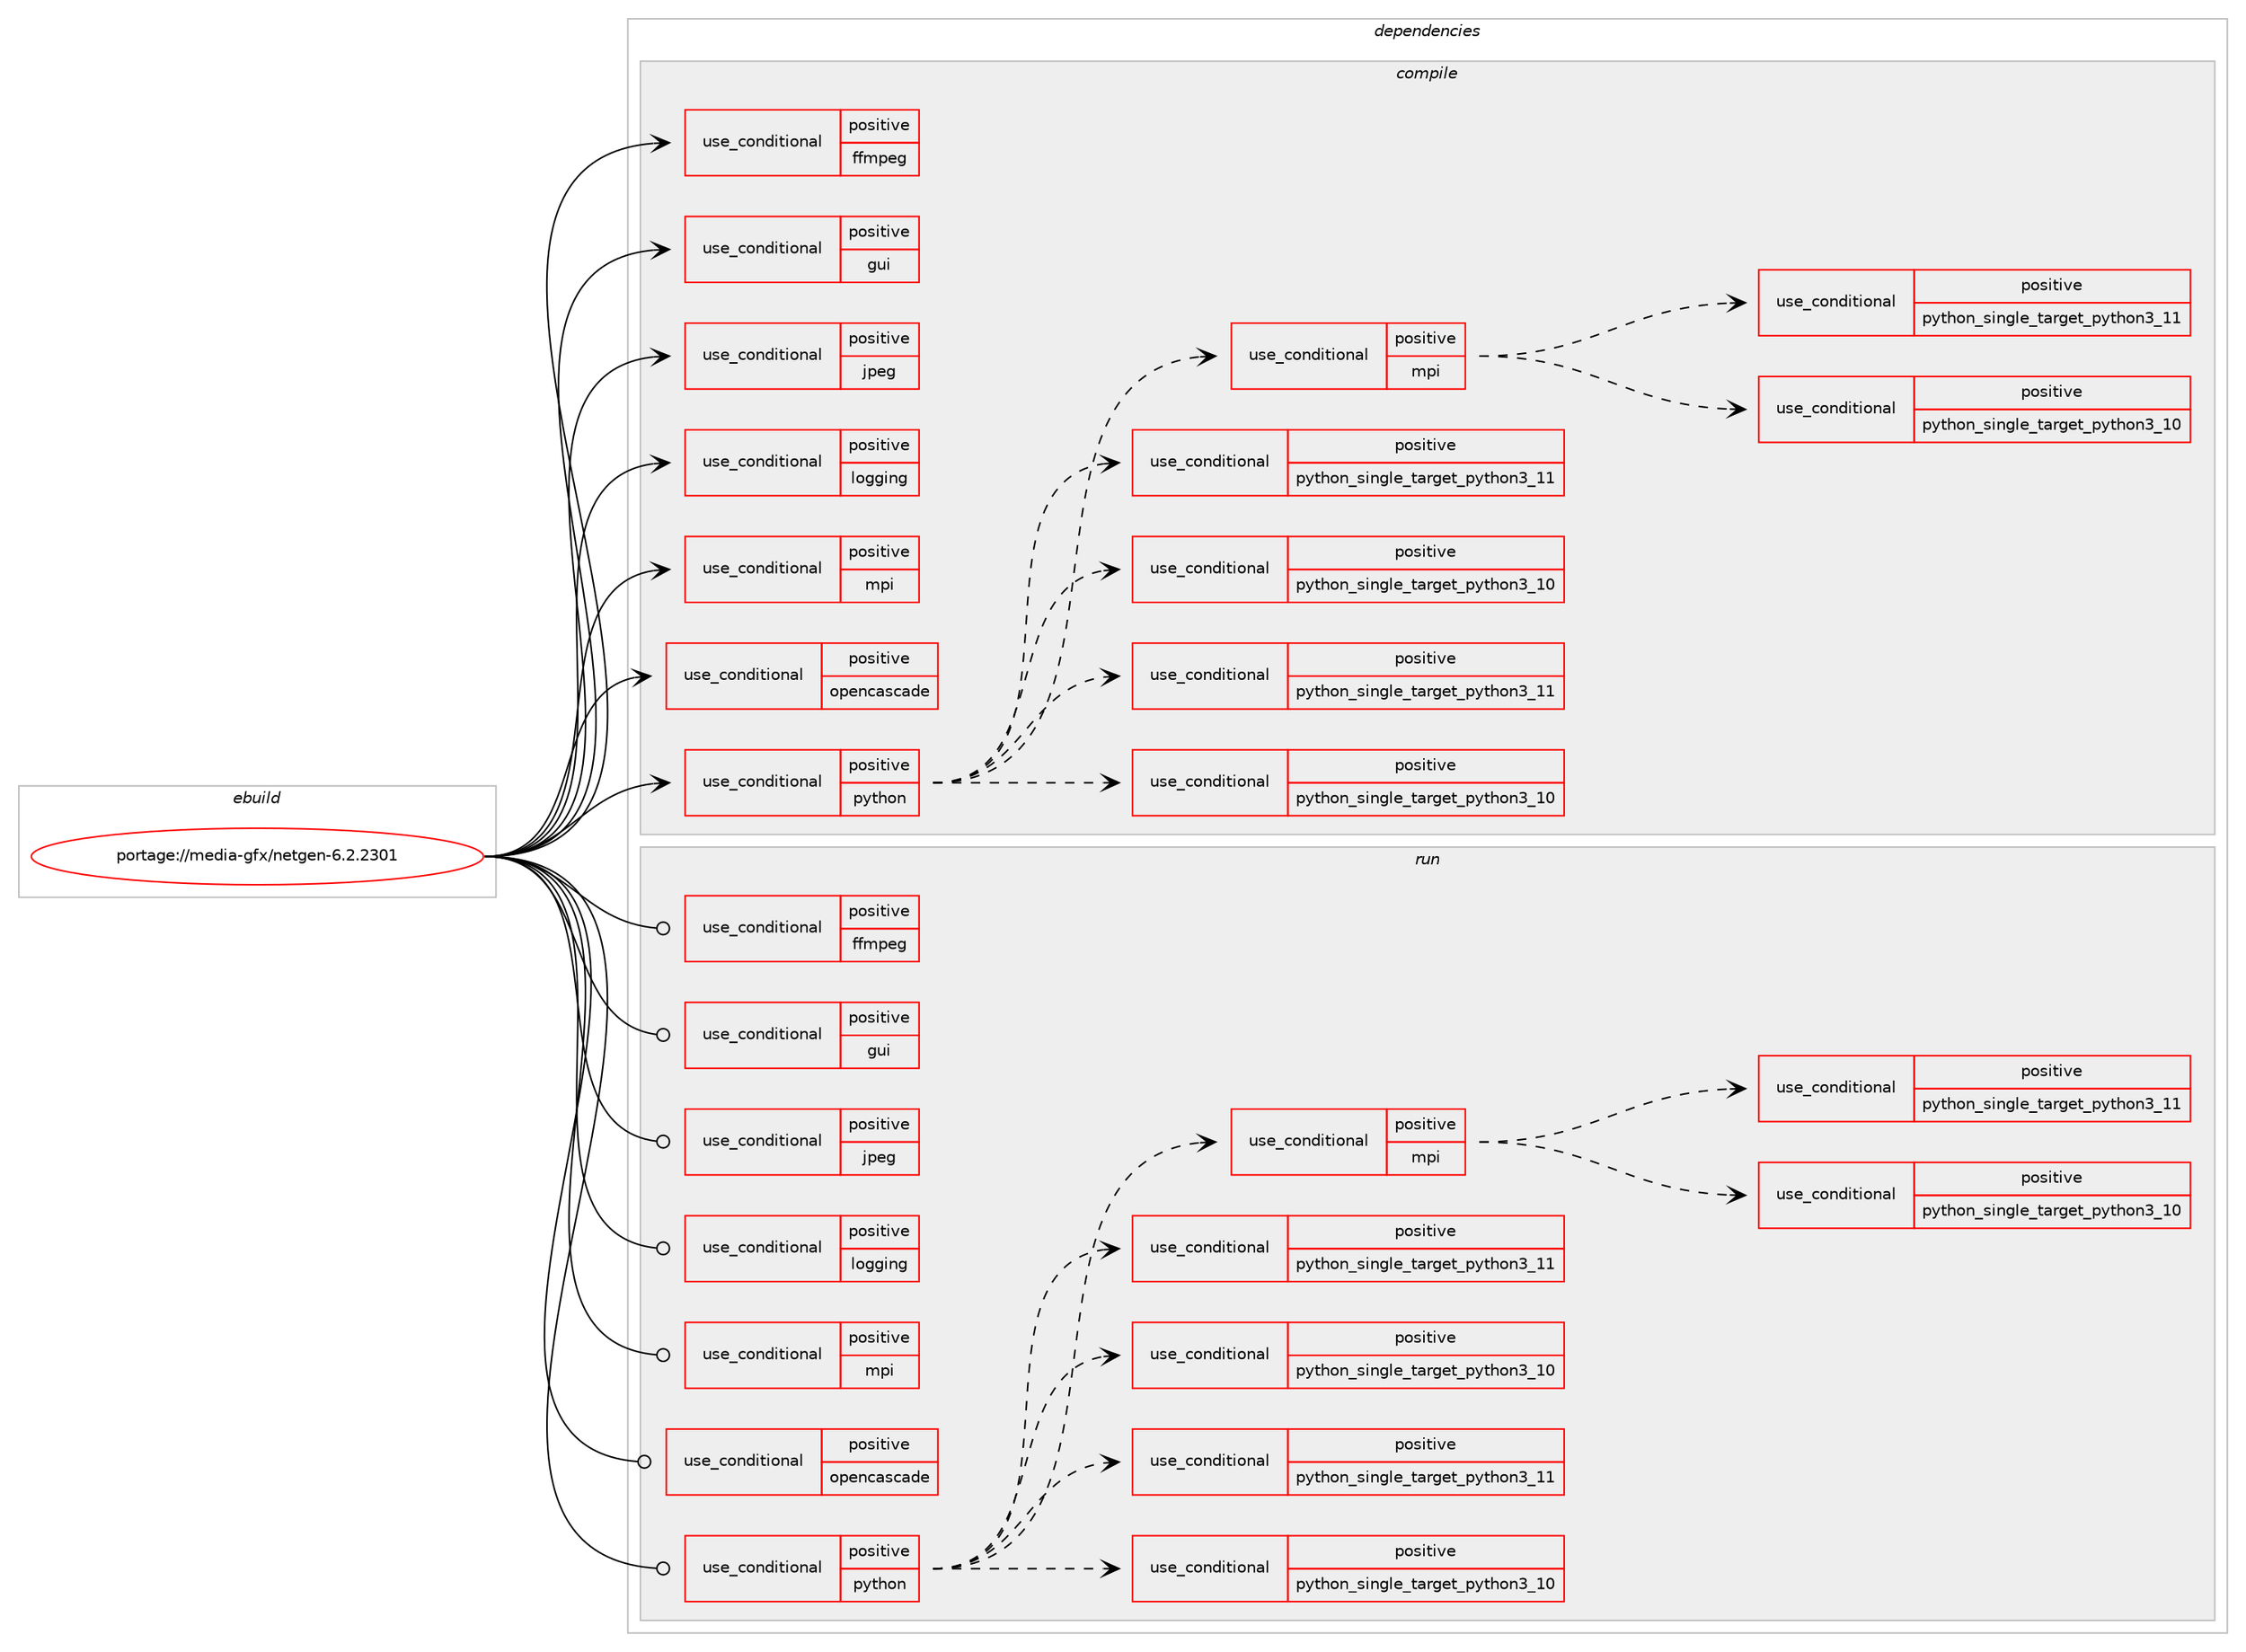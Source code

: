 digraph prolog {

# *************
# Graph options
# *************

newrank=true;
concentrate=true;
compound=true;
graph [rankdir=LR,fontname=Helvetica,fontsize=10,ranksep=1.5];#, ranksep=2.5, nodesep=0.2];
edge  [arrowhead=vee];
node  [fontname=Helvetica,fontsize=10];

# **********
# The ebuild
# **********

subgraph cluster_leftcol {
color=gray;
rank=same;
label=<<i>ebuild</i>>;
id [label="portage://media-gfx/netgen-6.2.2301", color=red, width=4, href="../media-gfx/netgen-6.2.2301.svg"];
}

# ****************
# The dependencies
# ****************

subgraph cluster_midcol {
color=gray;
label=<<i>dependencies</i>>;
subgraph cluster_compile {
fillcolor="#eeeeee";
style=filled;
label=<<i>compile</i>>;
subgraph cond72081 {
dependency152578 [label=<<TABLE BORDER="0" CELLBORDER="1" CELLSPACING="0" CELLPADDING="4"><TR><TD ROWSPAN="3" CELLPADDING="10">use_conditional</TD></TR><TR><TD>positive</TD></TR><TR><TD>ffmpeg</TD></TR></TABLE>>, shape=none, color=red];
# *** BEGIN UNKNOWN DEPENDENCY TYPE (TODO) ***
# dependency152578 -> package_dependency(portage://media-gfx/netgen-6.2.2301,install,no,media-video,ffmpeg,none,[,,],any_same_slot,[])
# *** END UNKNOWN DEPENDENCY TYPE (TODO) ***

}
id:e -> dependency152578:w [weight=20,style="solid",arrowhead="vee"];
subgraph cond72082 {
dependency152579 [label=<<TABLE BORDER="0" CELLBORDER="1" CELLSPACING="0" CELLPADDING="4"><TR><TD ROWSPAN="3" CELLPADDING="10">use_conditional</TD></TR><TR><TD>positive</TD></TR><TR><TD>gui</TD></TR></TABLE>>, shape=none, color=red];
# *** BEGIN UNKNOWN DEPENDENCY TYPE (TODO) ***
# dependency152579 -> package_dependency(portage://media-gfx/netgen-6.2.2301,install,no,dev-lang,tcl,none,[,,],[slot(0),subslot(8.6)],[])
# *** END UNKNOWN DEPENDENCY TYPE (TODO) ***

# *** BEGIN UNKNOWN DEPENDENCY TYPE (TODO) ***
# dependency152579 -> package_dependency(portage://media-gfx/netgen-6.2.2301,install,no,dev-lang,tk,none,[,,],[slot(0),subslot(8.6)],[])
# *** END UNKNOWN DEPENDENCY TYPE (TODO) ***

# *** BEGIN UNKNOWN DEPENDENCY TYPE (TODO) ***
# dependency152579 -> package_dependency(portage://media-gfx/netgen-6.2.2301,install,no,media-libs,glu,none,[,,],[],[])
# *** END UNKNOWN DEPENDENCY TYPE (TODO) ***

# *** BEGIN UNKNOWN DEPENDENCY TYPE (TODO) ***
# dependency152579 -> package_dependency(portage://media-gfx/netgen-6.2.2301,install,no,virtual,opengl,none,[,,],[],[])
# *** END UNKNOWN DEPENDENCY TYPE (TODO) ***

# *** BEGIN UNKNOWN DEPENDENCY TYPE (TODO) ***
# dependency152579 -> package_dependency(portage://media-gfx/netgen-6.2.2301,install,no,x11-libs,libX11,none,[,,],[],[])
# *** END UNKNOWN DEPENDENCY TYPE (TODO) ***

# *** BEGIN UNKNOWN DEPENDENCY TYPE (TODO) ***
# dependency152579 -> package_dependency(portage://media-gfx/netgen-6.2.2301,install,no,x11-libs,libXmu,none,[,,],[],[])
# *** END UNKNOWN DEPENDENCY TYPE (TODO) ***

# *** BEGIN UNKNOWN DEPENDENCY TYPE (TODO) ***
# dependency152579 -> package_dependency(portage://media-gfx/netgen-6.2.2301,install,no,x11-libs,libxcb,none,[,,],any_same_slot,[])
# *** END UNKNOWN DEPENDENCY TYPE (TODO) ***

}
id:e -> dependency152579:w [weight=20,style="solid",arrowhead="vee"];
subgraph cond72083 {
dependency152580 [label=<<TABLE BORDER="0" CELLBORDER="1" CELLSPACING="0" CELLPADDING="4"><TR><TD ROWSPAN="3" CELLPADDING="10">use_conditional</TD></TR><TR><TD>positive</TD></TR><TR><TD>jpeg</TD></TR></TABLE>>, shape=none, color=red];
# *** BEGIN UNKNOWN DEPENDENCY TYPE (TODO) ***
# dependency152580 -> package_dependency(portage://media-gfx/netgen-6.2.2301,install,no,media-libs,libjpeg-turbo,none,[,,],[slot(0),equal],[])
# *** END UNKNOWN DEPENDENCY TYPE (TODO) ***

}
id:e -> dependency152580:w [weight=20,style="solid",arrowhead="vee"];
subgraph cond72084 {
dependency152581 [label=<<TABLE BORDER="0" CELLBORDER="1" CELLSPACING="0" CELLPADDING="4"><TR><TD ROWSPAN="3" CELLPADDING="10">use_conditional</TD></TR><TR><TD>positive</TD></TR><TR><TD>logging</TD></TR></TABLE>>, shape=none, color=red];
# *** BEGIN UNKNOWN DEPENDENCY TYPE (TODO) ***
# dependency152581 -> package_dependency(portage://media-gfx/netgen-6.2.2301,install,no,dev-libs,spdlog,none,[,,],any_same_slot,[])
# *** END UNKNOWN DEPENDENCY TYPE (TODO) ***

}
id:e -> dependency152581:w [weight=20,style="solid",arrowhead="vee"];
subgraph cond72085 {
dependency152582 [label=<<TABLE BORDER="0" CELLBORDER="1" CELLSPACING="0" CELLPADDING="4"><TR><TD ROWSPAN="3" CELLPADDING="10">use_conditional</TD></TR><TR><TD>positive</TD></TR><TR><TD>mpi</TD></TR></TABLE>>, shape=none, color=red];
# *** BEGIN UNKNOWN DEPENDENCY TYPE (TODO) ***
# dependency152582 -> package_dependency(portage://media-gfx/netgen-6.2.2301,install,no,sci-libs,metis,none,[,,],[],[])
# *** END UNKNOWN DEPENDENCY TYPE (TODO) ***

# *** BEGIN UNKNOWN DEPENDENCY TYPE (TODO) ***
# dependency152582 -> package_dependency(portage://media-gfx/netgen-6.2.2301,install,no,virtual,mpi,none,[,,],[],[])
# *** END UNKNOWN DEPENDENCY TYPE (TODO) ***

}
id:e -> dependency152582:w [weight=20,style="solid",arrowhead="vee"];
subgraph cond72086 {
dependency152583 [label=<<TABLE BORDER="0" CELLBORDER="1" CELLSPACING="0" CELLPADDING="4"><TR><TD ROWSPAN="3" CELLPADDING="10">use_conditional</TD></TR><TR><TD>positive</TD></TR><TR><TD>opencascade</TD></TR></TABLE>>, shape=none, color=red];
# *** BEGIN UNKNOWN DEPENDENCY TYPE (TODO) ***
# dependency152583 -> package_dependency(portage://media-gfx/netgen-6.2.2301,install,no,sci-libs,opencascade,none,[,,],any_same_slot,[])
# *** END UNKNOWN DEPENDENCY TYPE (TODO) ***

}
id:e -> dependency152583:w [weight=20,style="solid",arrowhead="vee"];
subgraph cond72087 {
dependency152584 [label=<<TABLE BORDER="0" CELLBORDER="1" CELLSPACING="0" CELLPADDING="4"><TR><TD ROWSPAN="3" CELLPADDING="10">use_conditional</TD></TR><TR><TD>positive</TD></TR><TR><TD>python</TD></TR></TABLE>>, shape=none, color=red];
subgraph cond72088 {
dependency152585 [label=<<TABLE BORDER="0" CELLBORDER="1" CELLSPACING="0" CELLPADDING="4"><TR><TD ROWSPAN="3" CELLPADDING="10">use_conditional</TD></TR><TR><TD>positive</TD></TR><TR><TD>python_single_target_python3_10</TD></TR></TABLE>>, shape=none, color=red];
# *** BEGIN UNKNOWN DEPENDENCY TYPE (TODO) ***
# dependency152585 -> package_dependency(portage://media-gfx/netgen-6.2.2301,install,no,dev-lang,python,none,[,,],[slot(3.10)],[])
# *** END UNKNOWN DEPENDENCY TYPE (TODO) ***

}
dependency152584:e -> dependency152585:w [weight=20,style="dashed",arrowhead="vee"];
subgraph cond72089 {
dependency152586 [label=<<TABLE BORDER="0" CELLBORDER="1" CELLSPACING="0" CELLPADDING="4"><TR><TD ROWSPAN="3" CELLPADDING="10">use_conditional</TD></TR><TR><TD>positive</TD></TR><TR><TD>python_single_target_python3_11</TD></TR></TABLE>>, shape=none, color=red];
# *** BEGIN UNKNOWN DEPENDENCY TYPE (TODO) ***
# dependency152586 -> package_dependency(portage://media-gfx/netgen-6.2.2301,install,no,dev-lang,python,none,[,,],[slot(3.11)],[])
# *** END UNKNOWN DEPENDENCY TYPE (TODO) ***

}
dependency152584:e -> dependency152586:w [weight=20,style="dashed",arrowhead="vee"];
subgraph cond72090 {
dependency152587 [label=<<TABLE BORDER="0" CELLBORDER="1" CELLSPACING="0" CELLPADDING="4"><TR><TD ROWSPAN="3" CELLPADDING="10">use_conditional</TD></TR><TR><TD>positive</TD></TR><TR><TD>python_single_target_python3_10</TD></TR></TABLE>>, shape=none, color=red];
# *** BEGIN UNKNOWN DEPENDENCY TYPE (TODO) ***
# dependency152587 -> package_dependency(portage://media-gfx/netgen-6.2.2301,install,no,dev-python,pybind11,none,[,,],[],[use(enable(python_targets_python3_10),negative)])
# *** END UNKNOWN DEPENDENCY TYPE (TODO) ***

}
dependency152584:e -> dependency152587:w [weight=20,style="dashed",arrowhead="vee"];
subgraph cond72091 {
dependency152588 [label=<<TABLE BORDER="0" CELLBORDER="1" CELLSPACING="0" CELLPADDING="4"><TR><TD ROWSPAN="3" CELLPADDING="10">use_conditional</TD></TR><TR><TD>positive</TD></TR><TR><TD>python_single_target_python3_11</TD></TR></TABLE>>, shape=none, color=red];
# *** BEGIN UNKNOWN DEPENDENCY TYPE (TODO) ***
# dependency152588 -> package_dependency(portage://media-gfx/netgen-6.2.2301,install,no,dev-python,pybind11,none,[,,],[],[use(enable(python_targets_python3_11),negative)])
# *** END UNKNOWN DEPENDENCY TYPE (TODO) ***

}
dependency152584:e -> dependency152588:w [weight=20,style="dashed",arrowhead="vee"];
subgraph cond72092 {
dependency152589 [label=<<TABLE BORDER="0" CELLBORDER="1" CELLSPACING="0" CELLPADDING="4"><TR><TD ROWSPAN="3" CELLPADDING="10">use_conditional</TD></TR><TR><TD>positive</TD></TR><TR><TD>mpi</TD></TR></TABLE>>, shape=none, color=red];
subgraph cond72093 {
dependency152590 [label=<<TABLE BORDER="0" CELLBORDER="1" CELLSPACING="0" CELLPADDING="4"><TR><TD ROWSPAN="3" CELLPADDING="10">use_conditional</TD></TR><TR><TD>positive</TD></TR><TR><TD>python_single_target_python3_10</TD></TR></TABLE>>, shape=none, color=red];
# *** BEGIN UNKNOWN DEPENDENCY TYPE (TODO) ***
# dependency152590 -> package_dependency(portage://media-gfx/netgen-6.2.2301,install,no,dev-python,mpi4py,none,[,,],[],[use(enable(python_targets_python3_10),negative)])
# *** END UNKNOWN DEPENDENCY TYPE (TODO) ***

}
dependency152589:e -> dependency152590:w [weight=20,style="dashed",arrowhead="vee"];
subgraph cond72094 {
dependency152591 [label=<<TABLE BORDER="0" CELLBORDER="1" CELLSPACING="0" CELLPADDING="4"><TR><TD ROWSPAN="3" CELLPADDING="10">use_conditional</TD></TR><TR><TD>positive</TD></TR><TR><TD>python_single_target_python3_11</TD></TR></TABLE>>, shape=none, color=red];
# *** BEGIN UNKNOWN DEPENDENCY TYPE (TODO) ***
# dependency152591 -> package_dependency(portage://media-gfx/netgen-6.2.2301,install,no,dev-python,mpi4py,none,[,,],[],[use(enable(python_targets_python3_11),negative)])
# *** END UNKNOWN DEPENDENCY TYPE (TODO) ***

}
dependency152589:e -> dependency152591:w [weight=20,style="dashed",arrowhead="vee"];
}
dependency152584:e -> dependency152589:w [weight=20,style="dashed",arrowhead="vee"];
}
id:e -> dependency152584:w [weight=20,style="solid",arrowhead="vee"];
# *** BEGIN UNKNOWN DEPENDENCY TYPE (TODO) ***
# id -> package_dependency(portage://media-gfx/netgen-6.2.2301,install,no,sys-libs,zlib,none,[,,],[],[])
# *** END UNKNOWN DEPENDENCY TYPE (TODO) ***

}
subgraph cluster_compileandrun {
fillcolor="#eeeeee";
style=filled;
label=<<i>compile and run</i>>;
}
subgraph cluster_run {
fillcolor="#eeeeee";
style=filled;
label=<<i>run</i>>;
subgraph cond72095 {
dependency152592 [label=<<TABLE BORDER="0" CELLBORDER="1" CELLSPACING="0" CELLPADDING="4"><TR><TD ROWSPAN="3" CELLPADDING="10">use_conditional</TD></TR><TR><TD>positive</TD></TR><TR><TD>ffmpeg</TD></TR></TABLE>>, shape=none, color=red];
# *** BEGIN UNKNOWN DEPENDENCY TYPE (TODO) ***
# dependency152592 -> package_dependency(portage://media-gfx/netgen-6.2.2301,run,no,media-video,ffmpeg,none,[,,],any_same_slot,[])
# *** END UNKNOWN DEPENDENCY TYPE (TODO) ***

}
id:e -> dependency152592:w [weight=20,style="solid",arrowhead="odot"];
subgraph cond72096 {
dependency152593 [label=<<TABLE BORDER="0" CELLBORDER="1" CELLSPACING="0" CELLPADDING="4"><TR><TD ROWSPAN="3" CELLPADDING="10">use_conditional</TD></TR><TR><TD>positive</TD></TR><TR><TD>gui</TD></TR></TABLE>>, shape=none, color=red];
# *** BEGIN UNKNOWN DEPENDENCY TYPE (TODO) ***
# dependency152593 -> package_dependency(portage://media-gfx/netgen-6.2.2301,run,no,dev-lang,tcl,none,[,,],[slot(0),subslot(8.6)],[])
# *** END UNKNOWN DEPENDENCY TYPE (TODO) ***

# *** BEGIN UNKNOWN DEPENDENCY TYPE (TODO) ***
# dependency152593 -> package_dependency(portage://media-gfx/netgen-6.2.2301,run,no,dev-lang,tk,none,[,,],[slot(0),subslot(8.6)],[])
# *** END UNKNOWN DEPENDENCY TYPE (TODO) ***

# *** BEGIN UNKNOWN DEPENDENCY TYPE (TODO) ***
# dependency152593 -> package_dependency(portage://media-gfx/netgen-6.2.2301,run,no,media-libs,glu,none,[,,],[],[])
# *** END UNKNOWN DEPENDENCY TYPE (TODO) ***

# *** BEGIN UNKNOWN DEPENDENCY TYPE (TODO) ***
# dependency152593 -> package_dependency(portage://media-gfx/netgen-6.2.2301,run,no,virtual,opengl,none,[,,],[],[])
# *** END UNKNOWN DEPENDENCY TYPE (TODO) ***

# *** BEGIN UNKNOWN DEPENDENCY TYPE (TODO) ***
# dependency152593 -> package_dependency(portage://media-gfx/netgen-6.2.2301,run,no,x11-libs,libX11,none,[,,],[],[])
# *** END UNKNOWN DEPENDENCY TYPE (TODO) ***

# *** BEGIN UNKNOWN DEPENDENCY TYPE (TODO) ***
# dependency152593 -> package_dependency(portage://media-gfx/netgen-6.2.2301,run,no,x11-libs,libXmu,none,[,,],[],[])
# *** END UNKNOWN DEPENDENCY TYPE (TODO) ***

# *** BEGIN UNKNOWN DEPENDENCY TYPE (TODO) ***
# dependency152593 -> package_dependency(portage://media-gfx/netgen-6.2.2301,run,no,x11-libs,libxcb,none,[,,],any_same_slot,[])
# *** END UNKNOWN DEPENDENCY TYPE (TODO) ***

}
id:e -> dependency152593:w [weight=20,style="solid",arrowhead="odot"];
subgraph cond72097 {
dependency152594 [label=<<TABLE BORDER="0" CELLBORDER="1" CELLSPACING="0" CELLPADDING="4"><TR><TD ROWSPAN="3" CELLPADDING="10">use_conditional</TD></TR><TR><TD>positive</TD></TR><TR><TD>jpeg</TD></TR></TABLE>>, shape=none, color=red];
# *** BEGIN UNKNOWN DEPENDENCY TYPE (TODO) ***
# dependency152594 -> package_dependency(portage://media-gfx/netgen-6.2.2301,run,no,media-libs,libjpeg-turbo,none,[,,],[slot(0),equal],[])
# *** END UNKNOWN DEPENDENCY TYPE (TODO) ***

}
id:e -> dependency152594:w [weight=20,style="solid",arrowhead="odot"];
subgraph cond72098 {
dependency152595 [label=<<TABLE BORDER="0" CELLBORDER="1" CELLSPACING="0" CELLPADDING="4"><TR><TD ROWSPAN="3" CELLPADDING="10">use_conditional</TD></TR><TR><TD>positive</TD></TR><TR><TD>logging</TD></TR></TABLE>>, shape=none, color=red];
# *** BEGIN UNKNOWN DEPENDENCY TYPE (TODO) ***
# dependency152595 -> package_dependency(portage://media-gfx/netgen-6.2.2301,run,no,dev-libs,spdlog,none,[,,],any_same_slot,[])
# *** END UNKNOWN DEPENDENCY TYPE (TODO) ***

}
id:e -> dependency152595:w [weight=20,style="solid",arrowhead="odot"];
subgraph cond72099 {
dependency152596 [label=<<TABLE BORDER="0" CELLBORDER="1" CELLSPACING="0" CELLPADDING="4"><TR><TD ROWSPAN="3" CELLPADDING="10">use_conditional</TD></TR><TR><TD>positive</TD></TR><TR><TD>mpi</TD></TR></TABLE>>, shape=none, color=red];
# *** BEGIN UNKNOWN DEPENDENCY TYPE (TODO) ***
# dependency152596 -> package_dependency(portage://media-gfx/netgen-6.2.2301,run,no,sci-libs,metis,none,[,,],[],[])
# *** END UNKNOWN DEPENDENCY TYPE (TODO) ***

# *** BEGIN UNKNOWN DEPENDENCY TYPE (TODO) ***
# dependency152596 -> package_dependency(portage://media-gfx/netgen-6.2.2301,run,no,virtual,mpi,none,[,,],[],[])
# *** END UNKNOWN DEPENDENCY TYPE (TODO) ***

}
id:e -> dependency152596:w [weight=20,style="solid",arrowhead="odot"];
subgraph cond72100 {
dependency152597 [label=<<TABLE BORDER="0" CELLBORDER="1" CELLSPACING="0" CELLPADDING="4"><TR><TD ROWSPAN="3" CELLPADDING="10">use_conditional</TD></TR><TR><TD>positive</TD></TR><TR><TD>opencascade</TD></TR></TABLE>>, shape=none, color=red];
# *** BEGIN UNKNOWN DEPENDENCY TYPE (TODO) ***
# dependency152597 -> package_dependency(portage://media-gfx/netgen-6.2.2301,run,no,sci-libs,opencascade,none,[,,],any_same_slot,[])
# *** END UNKNOWN DEPENDENCY TYPE (TODO) ***

}
id:e -> dependency152597:w [weight=20,style="solid",arrowhead="odot"];
subgraph cond72101 {
dependency152598 [label=<<TABLE BORDER="0" CELLBORDER="1" CELLSPACING="0" CELLPADDING="4"><TR><TD ROWSPAN="3" CELLPADDING="10">use_conditional</TD></TR><TR><TD>positive</TD></TR><TR><TD>python</TD></TR></TABLE>>, shape=none, color=red];
subgraph cond72102 {
dependency152599 [label=<<TABLE BORDER="0" CELLBORDER="1" CELLSPACING="0" CELLPADDING="4"><TR><TD ROWSPAN="3" CELLPADDING="10">use_conditional</TD></TR><TR><TD>positive</TD></TR><TR><TD>python_single_target_python3_10</TD></TR></TABLE>>, shape=none, color=red];
# *** BEGIN UNKNOWN DEPENDENCY TYPE (TODO) ***
# dependency152599 -> package_dependency(portage://media-gfx/netgen-6.2.2301,run,no,dev-lang,python,none,[,,],[slot(3.10)],[])
# *** END UNKNOWN DEPENDENCY TYPE (TODO) ***

}
dependency152598:e -> dependency152599:w [weight=20,style="dashed",arrowhead="vee"];
subgraph cond72103 {
dependency152600 [label=<<TABLE BORDER="0" CELLBORDER="1" CELLSPACING="0" CELLPADDING="4"><TR><TD ROWSPAN="3" CELLPADDING="10">use_conditional</TD></TR><TR><TD>positive</TD></TR><TR><TD>python_single_target_python3_11</TD></TR></TABLE>>, shape=none, color=red];
# *** BEGIN UNKNOWN DEPENDENCY TYPE (TODO) ***
# dependency152600 -> package_dependency(portage://media-gfx/netgen-6.2.2301,run,no,dev-lang,python,none,[,,],[slot(3.11)],[])
# *** END UNKNOWN DEPENDENCY TYPE (TODO) ***

}
dependency152598:e -> dependency152600:w [weight=20,style="dashed",arrowhead="vee"];
subgraph cond72104 {
dependency152601 [label=<<TABLE BORDER="0" CELLBORDER="1" CELLSPACING="0" CELLPADDING="4"><TR><TD ROWSPAN="3" CELLPADDING="10">use_conditional</TD></TR><TR><TD>positive</TD></TR><TR><TD>python_single_target_python3_10</TD></TR></TABLE>>, shape=none, color=red];
# *** BEGIN UNKNOWN DEPENDENCY TYPE (TODO) ***
# dependency152601 -> package_dependency(portage://media-gfx/netgen-6.2.2301,run,no,dev-python,pybind11,none,[,,],[],[use(enable(python_targets_python3_10),negative)])
# *** END UNKNOWN DEPENDENCY TYPE (TODO) ***

}
dependency152598:e -> dependency152601:w [weight=20,style="dashed",arrowhead="vee"];
subgraph cond72105 {
dependency152602 [label=<<TABLE BORDER="0" CELLBORDER="1" CELLSPACING="0" CELLPADDING="4"><TR><TD ROWSPAN="3" CELLPADDING="10">use_conditional</TD></TR><TR><TD>positive</TD></TR><TR><TD>python_single_target_python3_11</TD></TR></TABLE>>, shape=none, color=red];
# *** BEGIN UNKNOWN DEPENDENCY TYPE (TODO) ***
# dependency152602 -> package_dependency(portage://media-gfx/netgen-6.2.2301,run,no,dev-python,pybind11,none,[,,],[],[use(enable(python_targets_python3_11),negative)])
# *** END UNKNOWN DEPENDENCY TYPE (TODO) ***

}
dependency152598:e -> dependency152602:w [weight=20,style="dashed",arrowhead="vee"];
subgraph cond72106 {
dependency152603 [label=<<TABLE BORDER="0" CELLBORDER="1" CELLSPACING="0" CELLPADDING="4"><TR><TD ROWSPAN="3" CELLPADDING="10">use_conditional</TD></TR><TR><TD>positive</TD></TR><TR><TD>mpi</TD></TR></TABLE>>, shape=none, color=red];
subgraph cond72107 {
dependency152604 [label=<<TABLE BORDER="0" CELLBORDER="1" CELLSPACING="0" CELLPADDING="4"><TR><TD ROWSPAN="3" CELLPADDING="10">use_conditional</TD></TR><TR><TD>positive</TD></TR><TR><TD>python_single_target_python3_10</TD></TR></TABLE>>, shape=none, color=red];
# *** BEGIN UNKNOWN DEPENDENCY TYPE (TODO) ***
# dependency152604 -> package_dependency(portage://media-gfx/netgen-6.2.2301,run,no,dev-python,mpi4py,none,[,,],[],[use(enable(python_targets_python3_10),negative)])
# *** END UNKNOWN DEPENDENCY TYPE (TODO) ***

}
dependency152603:e -> dependency152604:w [weight=20,style="dashed",arrowhead="vee"];
subgraph cond72108 {
dependency152605 [label=<<TABLE BORDER="0" CELLBORDER="1" CELLSPACING="0" CELLPADDING="4"><TR><TD ROWSPAN="3" CELLPADDING="10">use_conditional</TD></TR><TR><TD>positive</TD></TR><TR><TD>python_single_target_python3_11</TD></TR></TABLE>>, shape=none, color=red];
# *** BEGIN UNKNOWN DEPENDENCY TYPE (TODO) ***
# dependency152605 -> package_dependency(portage://media-gfx/netgen-6.2.2301,run,no,dev-python,mpi4py,none,[,,],[],[use(enable(python_targets_python3_11),negative)])
# *** END UNKNOWN DEPENDENCY TYPE (TODO) ***

}
dependency152603:e -> dependency152605:w [weight=20,style="dashed",arrowhead="vee"];
}
dependency152598:e -> dependency152603:w [weight=20,style="dashed",arrowhead="vee"];
}
id:e -> dependency152598:w [weight=20,style="solid",arrowhead="odot"];
# *** BEGIN UNKNOWN DEPENDENCY TYPE (TODO) ***
# id -> package_dependency(portage://media-gfx/netgen-6.2.2301,run,no,sys-libs,zlib,none,[,,],[],[])
# *** END UNKNOWN DEPENDENCY TYPE (TODO) ***

}
}

# **************
# The candidates
# **************

subgraph cluster_choices {
rank=same;
color=gray;
label=<<i>candidates</i>>;

}

}
